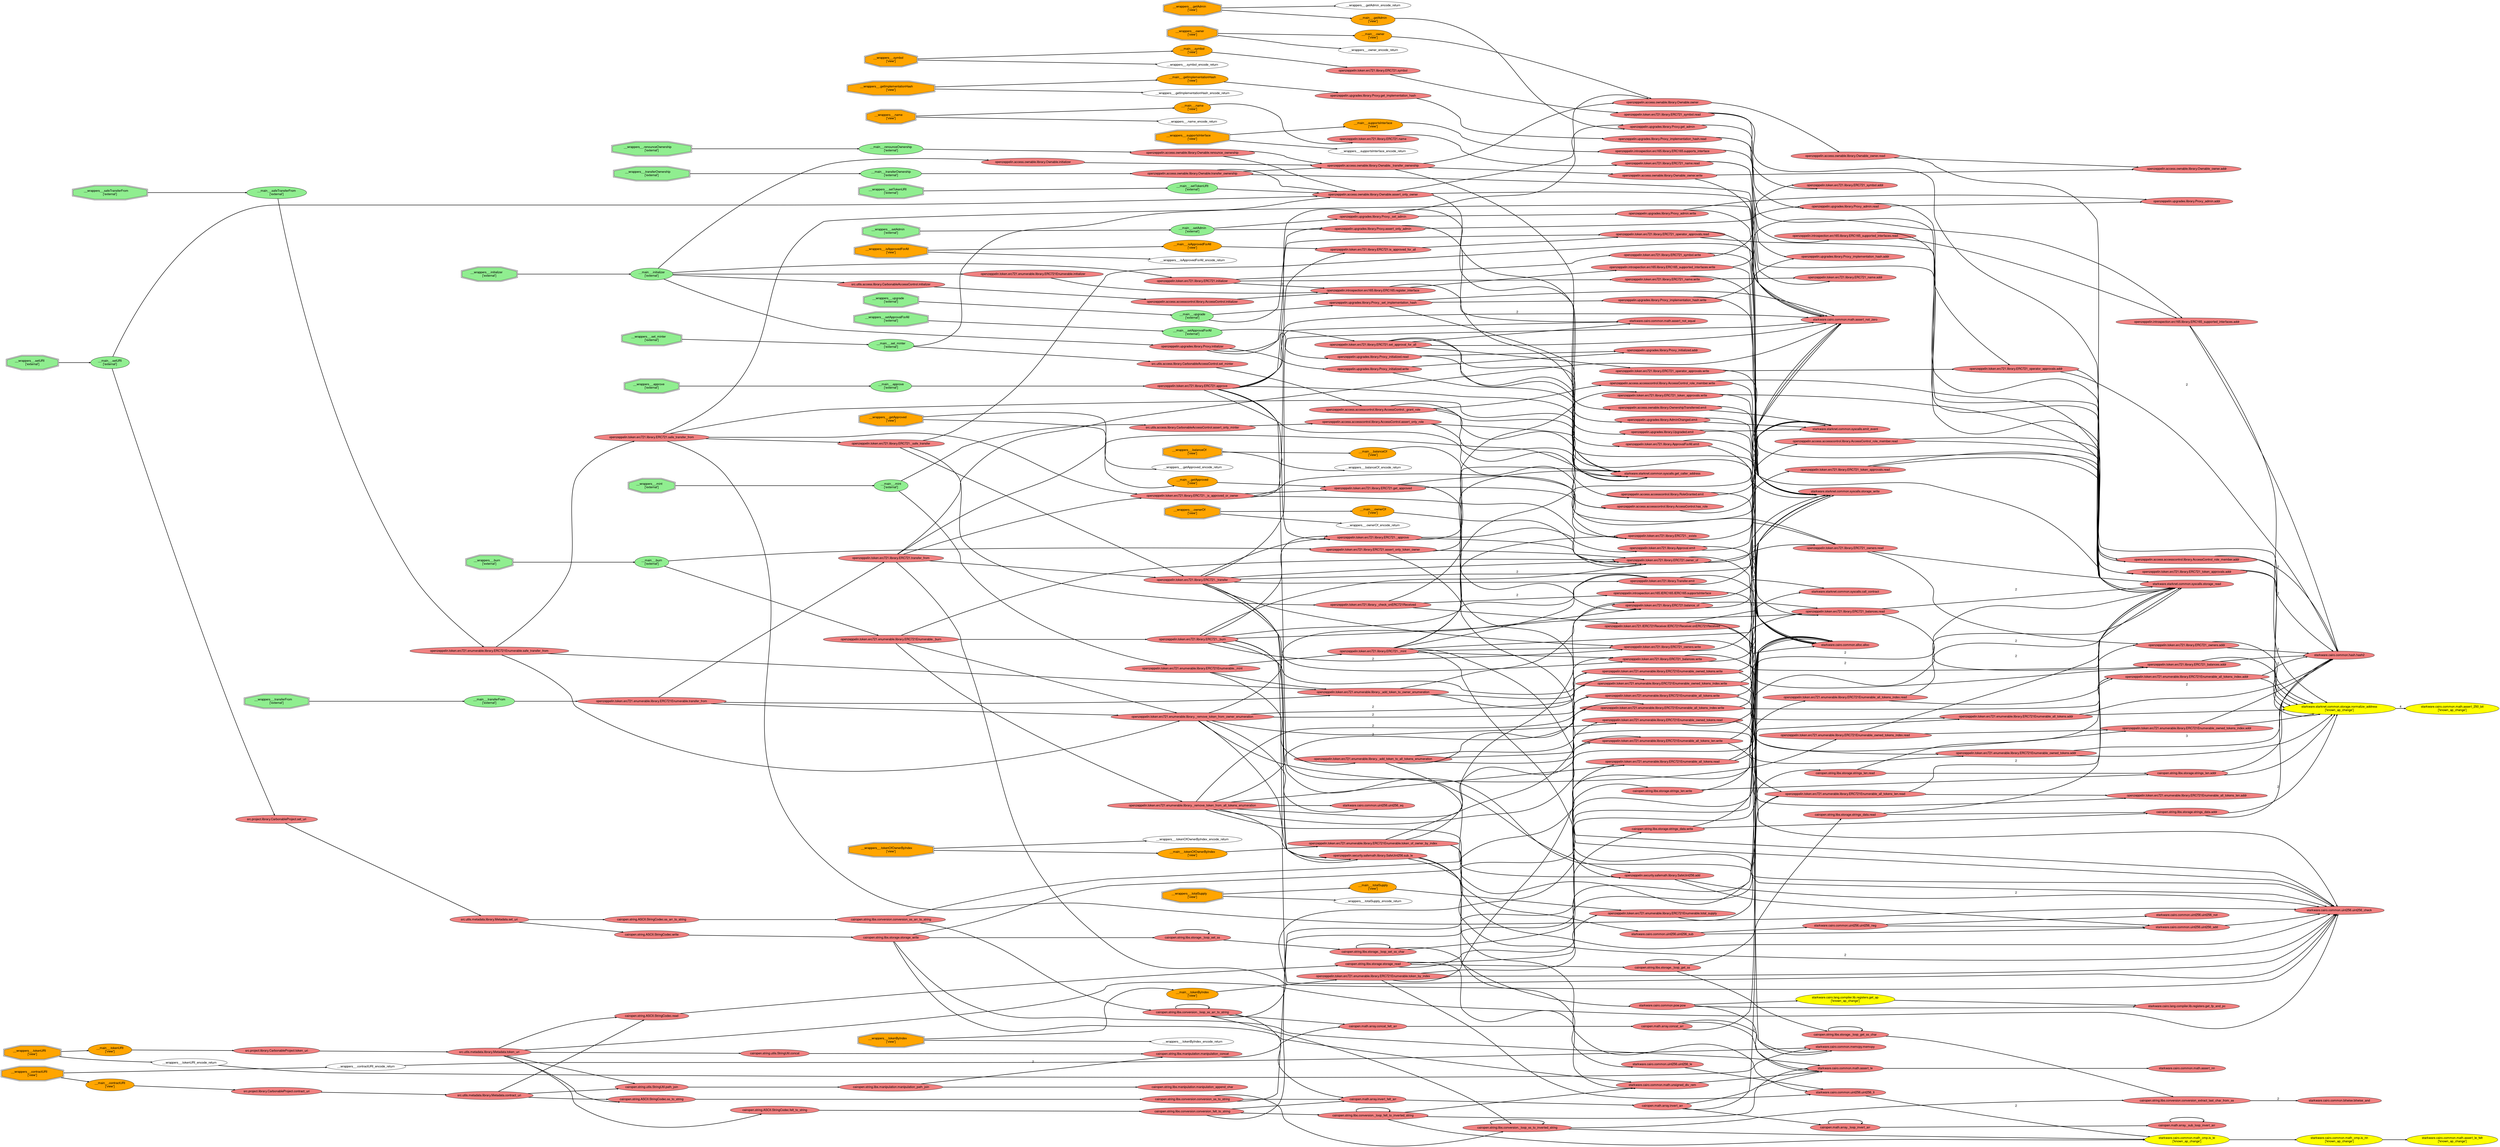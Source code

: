 // Call flow graph
digraph CarbonableProject {
	graph [fontname="Helvetica,Arial,sans-serif" fontsize=20 layout=dot newrank=true rankdir=LR]
	node [fontname="Helvetica,Arial,sans-serif" pencolor="#00000044" shape="rect, plaintext" style=filled]
	edge [arrowsize=0.5 fontname="Helvetica,Arial,sans-serif" labeldistance=3 labelfontcolor="#00000080" penwidth=2]
	0 [label="starkware.cairo.common.alloc.alloc" color="" fillcolor=lightcoral shape=oval style=filled]
	3 [label="starkware.cairo.common.hash.hash2" color="" fillcolor=lightcoral shape=oval style=filled]
	9 [label="starkware.cairo.common.memcpy.memcpy" color="" fillcolor=lightcoral shape=oval style=filled]
	24 [label="starkware.cairo.lang.compiler.lib.registers.get_fp_and_pc" color="" fillcolor=lightcoral shape=oval style=filled]
	25 [label="starkware.cairo.lang.compiler.lib.registers.get_ap\l['known_ap_change']" color="" fillcolor=yellow shape=oval style=filled]
	30 [label="starkware.cairo.common.math.assert_not_zero" color="" fillcolor=lightcoral shape=oval style=filled]
	35 [label="starkware.cairo.common.math.assert_not_equal" color="" fillcolor=lightcoral shape=oval style=filled]
	41 [label="starkware.cairo.common.math.assert_nn" color="" fillcolor=lightcoral shape=oval style=filled]
	45 [label="starkware.cairo.common.math.assert_le" color="" fillcolor=lightcoral shape=oval style=filled]
	50 [label="starkware.cairo.common.math.assert_250_bit\l['known_ap_change']" color="" fillcolor=yellow shape=oval style=filled]
	63 [label="starkware.cairo.common.math.assert_le_felt\l['known_ap_change']" color="" fillcolor=yellow shape=oval style=filled]
	108 [label="starkware.cairo.common.math.unsigned_div_rem" color="" fillcolor=lightcoral shape=oval style=filled]
	123 [label="starkware.starknet.common.storage.normalize_address\l['known_ap_change']" color="" fillcolor=yellow shape=oval style=filled]
	163 [label="starkware.starknet.common.syscalls.call_contract" color="" fillcolor=lightcoral shape=oval style=filled]
	175 [label="starkware.starknet.common.syscalls.get_caller_address" color="" fillcolor=lightcoral shape=oval style=filled]
	182 [label="starkware.starknet.common.syscalls.storage_read" color="" fillcolor=lightcoral shape=oval style=filled]
	190 [label="starkware.starknet.common.syscalls.storage_write" color="" fillcolor=lightcoral shape=oval style=filled]
	198 [label="starkware.starknet.common.syscalls.emit_event" color="" fillcolor=lightcoral shape=oval style=filled]
	208 [label="starkware.cairo.common.bitwise.bitwise_and" color="" fillcolor=lightcoral shape=oval style=filled]
	214 [label="starkware.cairo.common.math_cmp.is_nn\l['known_ap_change']" color="" fillcolor=yellow shape=oval style=filled]
	247 [label="starkware.cairo.common.math_cmp.is_le\l['known_ap_change']" color="" fillcolor=yellow shape=oval style=filled]
	252 [label="starkware.cairo.common.pow.pow" color="" fillcolor=lightcoral shape=oval style=filled]
	295 [label="starkware.cairo.common.uint256.uint256_check" color="" fillcolor=lightcoral shape=oval style=filled]
	300 [label="starkware.cairo.common.uint256.uint256_add" color="" fillcolor=lightcoral shape=oval style=filled]
	322 [label="starkware.cairo.common.uint256.uint256_lt" color="" fillcolor=lightcoral shape=oval style=filled]
	339 [label="starkware.cairo.common.uint256.uint256_le" color="" fillcolor=lightcoral shape=oval style=filled]
	351 [label="starkware.cairo.common.uint256.uint256_not" color="" fillcolor=lightcoral shape=oval style=filled]
	359 [label="starkware.cairo.common.uint256.uint256_neg" color="" fillcolor=lightcoral shape=oval style=filled]
	374 [label="starkware.cairo.common.uint256.uint256_sub" color="" fillcolor=lightcoral shape=oval style=filled]
	390 [label="starkware.cairo.common.uint256.uint256_eq" color="" fillcolor=lightcoral shape=oval style=filled]
	412 [label="openzeppelin.introspection.erc165.library.ERC165_supported_interfaces.addr" color="" fillcolor=lightcoral shape=oval style=filled]
	426 [label="openzeppelin.introspection.erc165.library.ERC165_supported_interfaces.read" color="" fillcolor=lightcoral shape=oval style=filled]
	440 [label="openzeppelin.introspection.erc165.library.ERC165_supported_interfaces.write" color="" fillcolor=lightcoral shape=oval style=filled]
	453 [label="openzeppelin.introspection.erc165.library.ERC165.supports_interface" color="" fillcolor=lightcoral shape=oval style=filled]
	470 [label="openzeppelin.introspection.erc165.library.ERC165.register_interface" color="" fillcolor=lightcoral shape=oval style=filled]
	484 [label="openzeppelin.access.accesscontrol.library.RoleGranted.emit" color="" fillcolor=lightcoral shape=oval style=filled]
	510 [label="openzeppelin.access.accesscontrol.library.AccessControl_role_member.addr" color="" fillcolor=lightcoral shape=oval style=filled]
	527 [label="openzeppelin.access.accesscontrol.library.AccessControl_role_member.read" color="" fillcolor=lightcoral shape=oval style=filled]
	542 [label="openzeppelin.access.accesscontrol.library.AccessControl_role_member.write" color="" fillcolor=lightcoral shape=oval style=filled]
	556 [label="openzeppelin.access.accesscontrol.library.AccessControl.initializer" color="" fillcolor=lightcoral shape=oval style=filled]
	564 [label="openzeppelin.access.accesscontrol.library.AccessControl.assert_only_role" color="" fillcolor=lightcoral shape=oval style=filled]
	582 [label="openzeppelin.access.accesscontrol.library.AccessControl.has_role" color="" fillcolor=lightcoral shape=oval style=filled]
	590 [label="openzeppelin.access.accesscontrol.library.AccessControl._grant_role" color="" fillcolor=lightcoral shape=oval style=filled]
	626 [label="openzeppelin.access.ownable.library.OwnershipTransferred.emit" color="" fillcolor=lightcoral shape=oval style=filled]
	651 [label="openzeppelin.access.ownable.library.Ownable_owner.addr" color="" fillcolor=lightcoral shape=oval style=filled]
	656 [label="openzeppelin.access.ownable.library.Ownable_owner.read" color="" fillcolor=lightcoral shape=oval style=filled]
	669 [label="openzeppelin.access.ownable.library.Ownable_owner.write" color="" fillcolor=lightcoral shape=oval style=filled]
	681 [label="openzeppelin.access.ownable.library.Ownable.initializer" color="" fillcolor=lightcoral shape=oval style=filled]
	688 [label="openzeppelin.access.ownable.library.Ownable.assert_only_owner" color="" fillcolor=lightcoral shape=oval style=filled]
	703 [label="openzeppelin.access.ownable.library.Ownable.owner" color="" fillcolor=lightcoral shape=oval style=filled]
	709 [label="openzeppelin.access.ownable.library.Ownable.transfer_ownership" color="" fillcolor=lightcoral shape=oval style=filled]
	721 [label="openzeppelin.access.ownable.library.Ownable.renounce_ownership" color="" fillcolor=lightcoral shape=oval style=filled]
	731 [label="openzeppelin.access.ownable.library.Ownable._transfer_ownership" color="" fillcolor=lightcoral shape=oval style=filled]
	752 [label="openzeppelin.introspection.erc165.IERC165.IERC165.supportsInterface" color="" fillcolor=lightcoral shape=oval style=filled]
	775 [label="openzeppelin.security.safemath.library.SafeUint256.add" color="" fillcolor=lightcoral shape=oval style=filled]
	796 [label="openzeppelin.security.safemath.library.SafeUint256.sub_le" color="" fillcolor=lightcoral shape=oval style=filled]
	823 [label="openzeppelin.token.erc721.IERC721Receiver.IERC721Receiver.onERC721Received" color="" fillcolor=lightcoral shape=oval style=filled]
	860 [label="openzeppelin.token.erc721.library.Transfer.emit" color="" fillcolor=lightcoral shape=oval style=filled]
	887 [label="openzeppelin.token.erc721.library.Approval.emit" color="" fillcolor=lightcoral shape=oval style=filled]
	914 [label="openzeppelin.token.erc721.library.ApprovalForAll.emit" color="" fillcolor=lightcoral shape=oval style=filled]
	940 [label="openzeppelin.token.erc721.library.ERC721_name.addr" color="" fillcolor=lightcoral shape=oval style=filled]
	945 [label="openzeppelin.token.erc721.library.ERC721_name.read" color="" fillcolor=lightcoral shape=oval style=filled]
	958 [label="openzeppelin.token.erc721.library.ERC721_name.write" color="" fillcolor=lightcoral shape=oval style=filled]
	970 [label="openzeppelin.token.erc721.library.ERC721_symbol.addr" color="" fillcolor=lightcoral shape=oval style=filled]
	975 [label="openzeppelin.token.erc721.library.ERC721_symbol.read" color="" fillcolor=lightcoral shape=oval style=filled]
	988 [label="openzeppelin.token.erc721.library.ERC721_symbol.write" color="" fillcolor=lightcoral shape=oval style=filled]
	1000 [label="openzeppelin.token.erc721.library.ERC721_owners.addr" color="" fillcolor=lightcoral shape=oval style=filled]
	1017 [label="openzeppelin.token.erc721.library.ERC721_owners.read" color="" fillcolor=lightcoral shape=oval style=filled]
	1032 [label="openzeppelin.token.erc721.library.ERC721_owners.write" color="" fillcolor=lightcoral shape=oval style=filled]
	1046 [label="openzeppelin.token.erc721.library.ERC721_balances.addr" color="" fillcolor=lightcoral shape=oval style=filled]
	1060 [label="openzeppelin.token.erc721.library.ERC721_balances.read" color="" fillcolor=lightcoral shape=oval style=filled]
	1080 [label="openzeppelin.token.erc721.library.ERC721_balances.write" color="" fillcolor=lightcoral shape=oval style=filled]
	1098 [label="openzeppelin.token.erc721.library.ERC721_token_approvals.addr" color="" fillcolor=lightcoral shape=oval style=filled]
	1115 [label="openzeppelin.token.erc721.library.ERC721_token_approvals.read" color="" fillcolor=lightcoral shape=oval style=filled]
	1130 [label="openzeppelin.token.erc721.library.ERC721_token_approvals.write" color="" fillcolor=lightcoral shape=oval style=filled]
	1144 [label="openzeppelin.token.erc721.library.ERC721_operator_approvals.addr" color="" fillcolor=lightcoral shape=oval style=filled]
	1161 [label="openzeppelin.token.erc721.library.ERC721_operator_approvals.read" color="" fillcolor=lightcoral shape=oval style=filled]
	1176 [label="openzeppelin.token.erc721.library.ERC721_operator_approvals.write" color="" fillcolor=lightcoral shape=oval style=filled]
	1190 [label="openzeppelin.token.erc721.library.ERC721.initializer" color="" fillcolor=lightcoral shape=oval style=filled]
	1208 [label="openzeppelin.token.erc721.library.ERC721.name" color="" fillcolor=lightcoral shape=oval style=filled]
	1214 [label="openzeppelin.token.erc721.library.ERC721.symbol" color="" fillcolor=lightcoral shape=oval style=filled]
	1220 [label="openzeppelin.token.erc721.library.ERC721.balance_of" color="" fillcolor=lightcoral shape=oval style=filled]
	1230 [label="openzeppelin.token.erc721.library.ERC721.owner_of" color="" fillcolor=lightcoral shape=oval style=filled]
	1249 [label="openzeppelin.token.erc721.library.ERC721.get_approved" color="" fillcolor=lightcoral shape=oval style=filled]
	1271 [label="openzeppelin.token.erc721.library.ERC721.is_approved_for_all" color="" fillcolor=lightcoral shape=oval style=filled]
	1279 [label="openzeppelin.token.erc721.library.ERC721.approve" color="" fillcolor=lightcoral shape=oval style=filled]
	1335 [label="openzeppelin.token.erc721.library.ERC721.set_approval_for_all" color="" fillcolor=lightcoral shape=oval style=filled]
	1370 [label="openzeppelin.token.erc721.library.ERC721.transfer_from" color="" fillcolor=lightcoral shape=oval style=filled]
	1405 [label="openzeppelin.token.erc721.library.ERC721.safe_transfer_from" color="" fillcolor=lightcoral shape=oval style=filled]
	1442 [label="openzeppelin.token.erc721.library.ERC721.assert_only_token_owner" color="" fillcolor=lightcoral shape=oval style=filled]
	1462 [label="openzeppelin.token.erc721.library.ERC721._is_approved_or_owner" color="" fillcolor=lightcoral shape=oval style=filled]
	1529 [label="openzeppelin.token.erc721.library.ERC721._exists" color="" fillcolor=lightcoral shape=oval style=filled]
	1550 [label="openzeppelin.token.erc721.library.ERC721._approve" color="" fillcolor=lightcoral shape=oval style=filled]
	1574 [label="openzeppelin.token.erc721.library.ERC721._transfer" color="" fillcolor=lightcoral shape=oval style=filled]
	1645 [label="openzeppelin.token.erc721.library.ERC721._safe_transfer" color="" fillcolor=lightcoral shape=oval style=filled]
	1668 [label="openzeppelin.token.erc721.library.ERC721._mint" color="" fillcolor=lightcoral shape=oval style=filled]
	1723 [label="openzeppelin.token.erc721.library.ERC721._burn" color="" fillcolor=lightcoral shape=oval style=filled]
	1782 [label="openzeppelin.token.erc721.library._check_onERC721Received" color="" fillcolor=lightcoral shape=oval style=filled]
	1827 [label="openzeppelin.token.erc721.enumerable.library.ERC721Enumerable_all_tokens_len.addr" color="" fillcolor=lightcoral shape=oval style=filled]
	1832 [label="openzeppelin.token.erc721.enumerable.library.ERC721Enumerable_all_tokens_len.read" color="" fillcolor=lightcoral shape=oval style=filled]
	1851 [label="openzeppelin.token.erc721.enumerable.library.ERC721Enumerable_all_tokens_len.write" color="" fillcolor=lightcoral shape=oval style=filled]
	1868 [label="openzeppelin.token.erc721.enumerable.library.ERC721Enumerable_all_tokens.addr" color="" fillcolor=lightcoral shape=oval style=filled]
	1885 [label="openzeppelin.token.erc721.enumerable.library.ERC721Enumerable_all_tokens.read" color="" fillcolor=lightcoral shape=oval style=filled]
	1906 [label="openzeppelin.token.erc721.enumerable.library.ERC721Enumerable_all_tokens.write" color="" fillcolor=lightcoral shape=oval style=filled]
	1925 [label="openzeppelin.token.erc721.enumerable.library.ERC721Enumerable_all_tokens_index.addr" color="" fillcolor=lightcoral shape=oval style=filled]
	1942 [label="openzeppelin.token.erc721.enumerable.library.ERC721Enumerable_all_tokens_index.read" color="" fillcolor=lightcoral shape=oval style=filled]
	1963 [label="openzeppelin.token.erc721.enumerable.library.ERC721Enumerable_all_tokens_index.write" color="" fillcolor=lightcoral shape=oval style=filled]
	1982 [label="openzeppelin.token.erc721.enumerable.library.ERC721Enumerable_owned_tokens.addr" color="" fillcolor=lightcoral shape=oval style=filled]
	2002 [label="openzeppelin.token.erc721.enumerable.library.ERC721Enumerable_owned_tokens.read" color="" fillcolor=lightcoral shape=oval style=filled]
	2024 [label="openzeppelin.token.erc721.enumerable.library.ERC721Enumerable_owned_tokens.write" color="" fillcolor=lightcoral shape=oval style=filled]
	2044 [label="openzeppelin.token.erc721.enumerable.library.ERC721Enumerable_owned_tokens_index.addr" color="" fillcolor=lightcoral shape=oval style=filled]
	2061 [label="openzeppelin.token.erc721.enumerable.library.ERC721Enumerable_owned_tokens_index.read" color="" fillcolor=lightcoral shape=oval style=filled]
	2082 [label="openzeppelin.token.erc721.enumerable.library.ERC721Enumerable_owned_tokens_index.write" color="" fillcolor=lightcoral shape=oval style=filled]
	2101 [label="openzeppelin.token.erc721.enumerable.library.ERC721Enumerable.initializer" color="" fillcolor=lightcoral shape=oval style=filled]
	2109 [label="openzeppelin.token.erc721.enumerable.library.ERC721Enumerable.total_supply" color="" fillcolor=lightcoral shape=oval style=filled]
	2115 [label="openzeppelin.token.erc721.enumerable.library.ERC721Enumerable.token_by_index" color="" fillcolor=lightcoral shape=oval style=filled]
	2144 [label="openzeppelin.token.erc721.enumerable.library.ERC721Enumerable.token_of_owner_by_index" color="" fillcolor=lightcoral shape=oval style=filled]
	2175 [label="openzeppelin.token.erc721.enumerable.library.ERC721Enumerable.transfer_from" color="" fillcolor=lightcoral shape=oval style=filled]
	2195 [label="openzeppelin.token.erc721.enumerable.library.ERC721Enumerable.safe_transfer_from" color="" fillcolor=lightcoral shape=oval style=filled]
	2217 [label="openzeppelin.token.erc721.enumerable.library.ERC721Enumerable._mint" color="" fillcolor=lightcoral shape=oval style=filled]
	2235 [label="openzeppelin.token.erc721.enumerable.library.ERC721Enumerable._burn" color="" fillcolor=lightcoral shape=oval style=filled]
	2259 [label="openzeppelin.token.erc721.enumerable.library._add_token_to_all_tokens_enumeration" color="" fillcolor=lightcoral shape=oval style=filled]
	2293 [label="openzeppelin.token.erc721.enumerable.library._remove_token_from_all_tokens_enumeration" color="" fillcolor=lightcoral shape=oval style=filled]
	2380 [label="openzeppelin.token.erc721.enumerable.library._add_token_to_owner_enumeration" color="" fillcolor=lightcoral shape=oval style=filled]
	2406 [label="openzeppelin.token.erc721.enumerable.library._remove_token_from_owner_enumeration" color="" fillcolor=lightcoral shape=oval style=filled]
	2496 [label="openzeppelin.upgrades.library.Upgraded.emit" color="" fillcolor=lightcoral shape=oval style=filled]
	2520 [label="openzeppelin.upgrades.library.AdminChanged.emit" color="" fillcolor=lightcoral shape=oval style=filled]
	2545 [label="openzeppelin.upgrades.library.Proxy_implementation_hash.addr" color="" fillcolor=lightcoral shape=oval style=filled]
	2550 [label="openzeppelin.upgrades.library.Proxy_implementation_hash.read" color="" fillcolor=lightcoral shape=oval style=filled]
	2563 [label="openzeppelin.upgrades.library.Proxy_implementation_hash.write" color="" fillcolor=lightcoral shape=oval style=filled]
	2575 [label="openzeppelin.upgrades.library.Proxy_admin.addr" color="" fillcolor=lightcoral shape=oval style=filled]
	2580 [label="openzeppelin.upgrades.library.Proxy_admin.read" color="" fillcolor=lightcoral shape=oval style=filled]
	2593 [label="openzeppelin.upgrades.library.Proxy_admin.write" color="" fillcolor=lightcoral shape=oval style=filled]
	2605 [label="openzeppelin.upgrades.library.Proxy_initialized.addr" color="" fillcolor=lightcoral shape=oval style=filled]
	2610 [label="openzeppelin.upgrades.library.Proxy_initialized.read" color="" fillcolor=lightcoral shape=oval style=filled]
	2623 [label="openzeppelin.upgrades.library.Proxy_initialized.write" color="" fillcolor=lightcoral shape=oval style=filled]
	2635 [label="openzeppelin.upgrades.library.Proxy.initializer" color="" fillcolor=lightcoral shape=oval style=filled]
	2653 [label="openzeppelin.upgrades.library.Proxy.assert_only_admin" color="" fillcolor=lightcoral shape=oval style=filled]
	2666 [label="openzeppelin.upgrades.library.Proxy.get_implementation_hash" color="" fillcolor=lightcoral shape=oval style=filled]
	2672 [label="openzeppelin.upgrades.library.Proxy.get_admin" color="" fillcolor=lightcoral shape=oval style=filled]
	2678 [label="openzeppelin.upgrades.library.Proxy._set_admin" color="" fillcolor=lightcoral shape=oval style=filled]
	2699 [label="openzeppelin.upgrades.library.Proxy._set_implementation_hash" color="" fillcolor=lightcoral shape=oval style=filled]
	2717 [label="cairopen.math.array.concat_arr" color="" fillcolor=lightcoral shape=oval style=filled]
	2744 [label="cairopen.math.array.concat_felt_arr" color="" fillcolor=lightcoral shape=oval style=filled]
	2754 [label="cairopen.math.array.invert_arr" color="" fillcolor=lightcoral shape=oval style=filled]
	2777 [label="cairopen.math.array.invert_felt_arr" color="" fillcolor=lightcoral shape=oval style=filled]
	2785 [label="cairopen.math.array._loop_invert_arr" color="" fillcolor=lightcoral shape=oval style=filled]
	2812 [label="cairopen.math.array._sub_loop_invert_arr" color="" fillcolor=lightcoral shape=oval style=filled]
	2851 [label="cairopen.string.libs.conversion.conversion_felt_to_string" color="" fillcolor=lightcoral shape=oval style=filled]
	2876 [label="cairopen.string.libs.conversion._loop_felt_to_inverted_string" color="" fillcolor=lightcoral shape=oval style=filled]
	2922 [label="cairopen.string.libs.conversion.conversion_ss_to_string" color="" fillcolor=lightcoral shape=oval style=filled]
	2953 [label="cairopen.string.libs.conversion._loop_ss_to_inverted_string" color="" fillcolor=lightcoral shape=oval style=filled]
	3001 [label="cairopen.string.libs.conversion.conversion_ss_arr_to_string" color="" fillcolor=lightcoral shape=oval style=filled]
	3017 [label="cairopen.string.libs.conversion._loop_ss_arr_to_string" color="" fillcolor=lightcoral shape=oval style=filled]
	3074 [label="cairopen.string.libs.conversion.conversion_extract_last_char_from_ss" color="" fillcolor=lightcoral shape=oval style=filled]
	3096 [label="cairopen.string.libs.storage.strings_data.addr" color="" fillcolor=lightcoral shape=oval style=filled]
	3113 [label="cairopen.string.libs.storage.strings_data.read" color="" fillcolor=lightcoral shape=oval style=filled]
	3128 [label="cairopen.string.libs.storage.strings_data.write" color="" fillcolor=lightcoral shape=oval style=filled]
	3142 [label="cairopen.string.libs.storage.strings_len.addr" color="" fillcolor=lightcoral shape=oval style=filled]
	3156 [label="cairopen.string.libs.storage.strings_len.read" color="" fillcolor=lightcoral shape=oval style=filled]
	3170 [label="cairopen.string.libs.storage.strings_len.write" color="" fillcolor=lightcoral shape=oval style=filled]
	3183 [label="cairopen.string.libs.storage.storage_read" color="" fillcolor=lightcoral shape=oval style=filled]
	3227 [label="cairopen.string.libs.storage._loop_get_ss" color="" fillcolor=lightcoral shape=oval style=filled]
	3258 [label="cairopen.string.libs.storage._loop_get_ss_char" color="" fillcolor=lightcoral shape=oval style=filled]
	3295 [label="cairopen.string.libs.storage.storage_write" color="" fillcolor=lightcoral shape=oval style=filled]
	3330 [label="cairopen.string.libs.storage._loop_set_ss" color="" fillcolor=lightcoral shape=oval style=filled]
	3355 [label="cairopen.string.libs.storage._loop_set_ss_char" color="" fillcolor=lightcoral shape=oval style=filled]
	3394 [label="cairopen.string.ASCII.StringCodec.read" color="" fillcolor=lightcoral shape=oval style=filled]
	3412 [label="cairopen.string.ASCII.StringCodec.write" color="" fillcolor=lightcoral shape=oval style=filled]
	3426 [label="cairopen.string.ASCII.StringCodec.felt_to_string" color="" fillcolor=lightcoral shape=oval style=filled]
	3436 [label="cairopen.string.ASCII.StringCodec.ss_to_string" color="" fillcolor=lightcoral shape=oval style=filled]
	3450 [label="cairopen.string.ASCII.StringCodec.ss_arr_to_string" color="" fillcolor=lightcoral shape=oval style=filled]
	3465 [label="cairopen.string.libs.manipulation.manipulation_concat" color="" fillcolor=lightcoral shape=oval style=filled]
	3473 [label="cairopen.string.libs.manipulation.manipulation_append_char" color="" fillcolor=lightcoral shape=oval style=filled]
	3480 [label="cairopen.string.libs.manipulation.manipulation_path_join" color="" fillcolor=lightcoral shape=oval style=filled]
	3508 [label="cairopen.string.utils.StringUtil.concat" color="" fillcolor=lightcoral shape=oval style=filled]
	3516 [label="cairopen.string.utils.StringUtil.path_join" color="" fillcolor=lightcoral shape=oval style=filled]
	3524 [label="src.utils.metadata.library.Metadata.token_uri" color="" fillcolor=lightcoral shape=oval style=filled]
	3578 [label="src.utils.metadata.library.Metadata.contract_uri" color="" fillcolor=lightcoral shape=oval style=filled]
	3613 [label="src.utils.metadata.library.Metadata.set_uri" color="" fillcolor=lightcoral shape=oval style=filled]
	3636 [label="src.project.library.CarbonableProject.token_uri" color="" fillcolor=lightcoral shape=oval style=filled]
	3645 [label="src.project.library.CarbonableProject.contract_uri" color="" fillcolor=lightcoral shape=oval style=filled]
	3652 [label="src.project.library.CarbonableProject.set_uri" color="" fillcolor=lightcoral shape=oval style=filled]
	3661 [label="src.utils.access.library.CarbonableAccessControl.initializer" color="" fillcolor=lightcoral shape=oval style=filled]
	3667 [label="src.utils.access.library.CarbonableAccessControl.assert_only_minter" color="" fillcolor=lightcoral shape=oval style=filled]
	3675 [label="src.utils.access.library.CarbonableAccessControl.set_minter" color="" fillcolor=lightcoral shape=oval style=filled]
	3684 [label="__main__.initializer\l['external']" color="" fillcolor=lightgreen shape=oval style=filled]
	3702 [label="__wrappers__.initializer\l['external']" color="" fillcolor=lightgreen shape=doubleoctagon style=filled]
	3724 [label="__main__.getImplementationHash\l['view']" color="" fillcolor=orange shape=oval style=filled]
	3730 [label="__wrappers__.getImplementationHash_encode_return" color="" fillcolor=white shape=oval style=solid]
	3739 [label="__wrappers__.getImplementationHash\l['view']" color="" fillcolor=orange shape=doubleoctagon style=filled]
	3755 [label="__main__.getAdmin\l['view']" color="" fillcolor=orange shape=oval style=filled]
	3761 [label="__wrappers__.getAdmin_encode_return" color="" fillcolor=white shape=oval style=solid]
	3770 [label="__wrappers__.getAdmin\l['view']" color="" fillcolor=orange shape=doubleoctagon style=filled]
	3786 [label="__main__.upgrade\l['external']" color="" fillcolor=lightgreen shape=oval style=filled]
	3795 [label="__wrappers__.upgrade\l['external']" color="" fillcolor=lightgreen shape=doubleoctagon style=filled]
	3814 [label="__main__.setAdmin\l['external']" color="" fillcolor=lightgreen shape=oval style=filled]
	3823 [label="__wrappers__.setAdmin\l['external']" color="" fillcolor=lightgreen shape=doubleoctagon style=filled]
	3842 [label="__main__.totalSupply\l['view']" color="" fillcolor=orange shape=oval style=filled]
	3853 [label="__wrappers__.totalSupply_encode_return" color="" fillcolor=white shape=oval style=solid]
	3863 [label="__wrappers__.totalSupply\l['view']" color="" fillcolor=orange shape=doubleoctagon style=filled]
	3879 [label="__main__.tokenByIndex\l['view']" color="" fillcolor=orange shape=oval style=filled]
	3892 [label="__wrappers__.tokenByIndex_encode_return" color="" fillcolor=white shape=oval style=solid]
	3902 [label="__wrappers__.tokenByIndex\l['view']" color="" fillcolor=orange shape=doubleoctagon style=filled]
	3922 [label="__main__.tokenOfOwnerByIndex\l['view']" color="" fillcolor=orange shape=oval style=filled]
	3936 [label="__wrappers__.tokenOfOwnerByIndex_encode_return" color="" fillcolor=white shape=oval style=solid]
	3946 [label="__wrappers__.tokenOfOwnerByIndex\l['view']" color="" fillcolor=orange shape=doubleoctagon style=filled]
	3967 [label="__main__.supportsInterface\l['view']" color="" fillcolor=orange shape=oval style=filled]
	3974 [label="__wrappers__.supportsInterface_encode_return" color="" fillcolor=white shape=oval style=solid]
	3983 [label="__wrappers__.supportsInterface\l['view']" color="" fillcolor=orange shape=doubleoctagon style=filled]
	4002 [label="__main__.name\l['view']" color="" fillcolor=orange shape=oval style=filled]
	4008 [label="__wrappers__.name_encode_return" color="" fillcolor=white shape=oval style=solid]
	4017 [label="__wrappers__.name\l['view']" color="" fillcolor=orange shape=doubleoctagon style=filled]
	4033 [label="__main__.symbol\l['view']" color="" fillcolor=orange shape=oval style=filled]
	4039 [label="__wrappers__.symbol_encode_return" color="" fillcolor=white shape=oval style=solid]
	4048 [label="__wrappers__.symbol\l['view']" color="" fillcolor=orange shape=doubleoctagon style=filled]
	4064 [label="__main__.balanceOf\l['view']" color="" fillcolor=orange shape=oval style=filled]
	4071 [label="__wrappers__.balanceOf_encode_return" color="" fillcolor=white shape=oval style=solid]
	4081 [label="__wrappers__.balanceOf\l['view']" color="" fillcolor=orange shape=doubleoctagon style=filled]
	4100 [label="__main__.ownerOf\l['view']" color="" fillcolor=orange shape=oval style=filled]
	4108 [label="__wrappers__.ownerOf_encode_return" color="" fillcolor=white shape=oval style=solid]
	4117 [label="__wrappers__.ownerOf\l['view']" color="" fillcolor=orange shape=doubleoctagon style=filled]
	4137 [label="__main__.getApproved\l['view']" color="" fillcolor=orange shape=oval style=filled]
	4145 [label="__wrappers__.getApproved_encode_return" color="" fillcolor=white shape=oval style=solid]
	4154 [label="__wrappers__.getApproved\l['view']" color="" fillcolor=orange shape=doubleoctagon style=filled]
	4174 [label="__main__.isApprovedForAll\l['view']" color="" fillcolor=orange shape=oval style=filled]
	4182 [label="__wrappers__.isApprovedForAll_encode_return" color="" fillcolor=white shape=oval style=solid]
	4191 [label="__wrappers__.isApprovedForAll\l['view']" color="" fillcolor=orange shape=doubleoctagon style=filled]
	4211 [label="__main__.tokenURI\l['view']" color="" fillcolor=orange shape=oval style=filled]
	4220 [label="__wrappers__.tokenURI_encode_return" color="" fillcolor=white shape=oval style=solid]
	4239 [label="__wrappers__.tokenURI\l['view']" color="" fillcolor=orange shape=doubleoctagon style=filled]
	4265 [label="__main__.contractURI\l['view']" color="" fillcolor=orange shape=oval style=filled]
	4272 [label="__wrappers__.contractURI_encode_return" color="" fillcolor=white shape=oval style=solid]
	4291 [label="__wrappers__.contractURI\l['view']" color="" fillcolor=orange shape=doubleoctagon style=filled]
	4313 [label="__main__.owner\l['view']" color="" fillcolor=orange shape=oval style=filled]
	4319 [label="__wrappers__.owner_encode_return" color="" fillcolor=white shape=oval style=solid]
	4328 [label="__wrappers__.owner\l['view']" color="" fillcolor=orange shape=doubleoctagon style=filled]
	4344 [label="__main__.set_minter\l['external']" color="" fillcolor=lightgreen shape=oval style=filled]
	4353 [label="__wrappers__.set_minter\l['external']" color="" fillcolor=lightgreen shape=doubleoctagon style=filled]
	4372 [label="__main__.approve\l['external']" color="" fillcolor=lightgreen shape=oval style=filled]
	4381 [label="__wrappers__.approve\l['external']" color="" fillcolor=lightgreen shape=doubleoctagon style=filled]
	4402 [label="__main__.setApprovalForAll\l['external']" color="" fillcolor=lightgreen shape=oval style=filled]
	4410 [label="__wrappers__.setApprovalForAll\l['external']" color="" fillcolor=lightgreen shape=doubleoctagon style=filled]
	4430 [label="__main__.transferFrom\l['external']" color="" fillcolor=lightgreen shape=oval style=filled]
	4440 [label="__wrappers__.transferFrom\l['external']" color="" fillcolor=lightgreen shape=doubleoctagon style=filled]
	4462 [label="__main__.safeTransferFrom\l['external']" color="" fillcolor=lightgreen shape=oval style=filled]
	4474 [label="__wrappers__.safeTransferFrom\l['external']" color="" fillcolor=lightgreen shape=doubleoctagon style=filled]
	4506 [label="__main__.mint\l['external']" color="" fillcolor=lightgreen shape=oval style=filled]
	4520 [label="__wrappers__.mint\l['external']" color="" fillcolor=lightgreen shape=doubleoctagon style=filled]
	4541 [label="__main__.burn\l['external']" color="" fillcolor=lightgreen shape=oval style=filled]
	4553 [label="__wrappers__.burn\l['external']" color="" fillcolor=lightgreen shape=doubleoctagon style=filled]
	4573 [label="__main__.setTokenURI\l['external']" color="" fillcolor=lightgreen shape=oval style=filled]
	4582 [label="__wrappers__.setTokenURI\l['external']" color="" fillcolor=lightgreen shape=doubleoctagon style=filled]
	4603 [label="__main__.setURI\l['external']" color="" fillcolor=lightgreen shape=oval style=filled]
	4617 [label="__wrappers__.setURI\l['external']" color="" fillcolor=lightgreen shape=doubleoctagon style=filled]
	4646 [label="__main__.transferOwnership\l['external']" color="" fillcolor=lightgreen shape=oval style=filled]
	4653 [label="__wrappers__.transferOwnership\l['external']" color="" fillcolor=lightgreen shape=doubleoctagon style=filled]
	4672 [label="__main__.renounceOwnership\l['external']" color="" fillcolor=lightgreen shape=oval style=filled]
	4678 [label="__wrappers__.renounceOwnership\l['external']" color="" fillcolor=lightgreen shape=doubleoctagon style=filled]
	25 -> 24
	45 -> 41
	108 -> 45
	123 -> 50 [label=4]
	214 -> 63
	247 -> 214
	252 -> 25
	252 -> 24
	252 -> 45
	300 -> 295
	322 -> 247 [label=2]
	339 -> 322
	359 -> 351
	359 -> 300
	374 -> 359
	374 -> 300
	412 -> 3
	412 -> 123
	426 -> 412
	426 -> 182
	440 -> 412
	440 -> 190
	453 -> 426
	470 -> 35
	470 -> 440
	484 -> 0 [label=2]
	484 -> 198
	510 -> 3 [label=2]
	510 -> 123
	527 -> 510
	527 -> 182
	542 -> 510
	542 -> 190
	556 -> 470
	564 -> 175
	564 -> 582
	582 -> 527
	590 -> 582
	590 -> 175
	590 -> 542
	590 -> 484
	626 -> 0 [label=2]
	626 -> 198
	656 -> 651
	656 -> 182
	669 -> 651
	669 -> 190
	681 -> 731
	688 -> 703
	688 -> 175
	688 -> 30
	703 -> 656
	709 -> 30
	709 -> 688
	709 -> 731
	721 -> 688
	721 -> 731
	731 -> 703
	731 -> 669
	731 -> 626
	752 -> 0
	752 -> 163
	775 -> 295 [label=2]
	775 -> 300
	796 -> 295 [label=2]
	796 -> 339
	796 -> 374
	823 -> 0
	823 -> 9
	823 -> 163
	860 -> 0 [label=2]
	860 -> 198
	887 -> 0 [label=2]
	887 -> 198
	914 -> 0 [label=2]
	914 -> 198
	945 -> 940
	945 -> 182
	958 -> 940
	958 -> 190
	975 -> 970
	975 -> 182
	988 -> 970
	988 -> 190
	1000 -> 3 [label=2]
	1000 -> 123
	1017 -> 1000
	1017 -> 182
	1032 -> 1000
	1032 -> 190
	1046 -> 3
	1046 -> 123
	1060 -> 1046
	1060 -> 182 [label=2]
	1080 -> 1046
	1080 -> 190 [label=2]
	1098 -> 3 [label=2]
	1098 -> 123
	1115 -> 1098
	1115 -> 182
	1130 -> 1098
	1130 -> 190
	1144 -> 3 [label=2]
	1144 -> 123
	1161 -> 1144
	1161 -> 182
	1176 -> 1144
	1176 -> 190
	1190 -> 958
	1190 -> 988
	1190 -> 470 [label=2]
	1208 -> 945
	1214 -> 975
	1220 -> 30
	1220 -> 1060
	1230 -> 295
	1230 -> 1017
	1230 -> 30
	1249 -> 295
	1249 -> 1529
	1249 -> 1115
	1271 -> 1161
	1279 -> 295
	1279 -> 175
	1279 -> 30 [label=2]
	1279 -> 1017
	1279 -> 35
	1279 -> 1550 [label=2]
	1279 -> 1161
	1335 -> 175
	1335 -> 30
	1335 -> 35
	1335 -> 1176
	1335 -> 914
	1370 -> 295
	1370 -> 175
	1370 -> 1462
	1370 -> 30
	1370 -> 1574
	1405 -> 295
	1405 -> 175
	1405 -> 1462
	1405 -> 30
	1405 -> 1645
	1442 -> 295
	1442 -> 175
	1442 -> 1230
	1462 -> 1529
	1462 -> 1230
	1462 -> 1249
	1462 -> 1271
	1529 -> 1017
	1550 -> 1130
	1550 -> 1230
	1550 -> 887
	1574 -> 1230
	1574 -> 30
	1574 -> 1550
	1574 -> 1060 [label=2]
	1574 -> 796
	1574 -> 1080 [label=2]
	1574 -> 775
	1574 -> 1032
	1574 -> 860
	1645 -> 1574
	1645 -> 1782
	1645 -> 30
	1668 -> 295
	1668 -> 30
	1668 -> 1529
	1668 -> 1060
	1668 -> 775
	1668 -> 1080
	1668 -> 1032
	1668 -> 860
	1723 -> 295
	1723 -> 1230
	1723 -> 1550
	1723 -> 1060
	1723 -> 796
	1723 -> 1080
	1723 -> 1032
	1723 -> 860
	1782 -> 175
	1782 -> 752 [label=2]
	1782 -> 823
	1832 -> 1827
	1832 -> 182 [label=2]
	1851 -> 1827
	1851 -> 190 [label=2]
	1868 -> 3 [label=2]
	1868 -> 123
	1885 -> 1868
	1885 -> 182 [label=2]
	1906 -> 1868
	1906 -> 190 [label=2]
	1925 -> 3 [label=2]
	1925 -> 123
	1942 -> 1925
	1942 -> 182 [label=2]
	1963 -> 1925
	1963 -> 190 [label=2]
	1982 -> 3 [label=3]
	1982 -> 123
	2002 -> 1982
	2002 -> 182 [label=2]
	2024 -> 1982
	2024 -> 190 [label=2]
	2044 -> 3 [label=2]
	2044 -> 123
	2061 -> 2044
	2061 -> 182 [label=2]
	2082 -> 2044
	2082 -> 190 [label=2]
	2101 -> 470
	2109 -> 1832
	2115 -> 295
	2115 -> 2109
	2115 -> 322
	2115 -> 1885
	2144 -> 295
	2144 -> 1220
	2144 -> 322
	2144 -> 2002
	2175 -> 2406
	2175 -> 2380
	2175 -> 1370
	2195 -> 2406
	2195 -> 2380
	2195 -> 1405
	2217 -> 2259
	2217 -> 2380
	2217 -> 1668
	2235 -> 1230
	2235 -> 2406
	2235 -> 2293
	2235 -> 1723
	2259 -> 1832
	2259 -> 1906
	2259 -> 1963
	2259 -> 775
	2259 -> 1851
	2293 -> 1832
	2293 -> 796
	2293 -> 1942
	2293 -> 1885
	2293 -> 1906 [label=2]
	2293 -> 1963 [label=2]
	2293 -> 1851
	2293 -> 390
	2380 -> 1220
	2380 -> 2024
	2380 -> 2082
	2406 -> 1220
	2406 -> 796
	2406 -> 2061
	2406 -> 390
	2406 -> 2082 [label=2]
	2406 -> 2024 [label=2]
	2406 -> 2002
	2496 -> 0 [label=2]
	2496 -> 198
	2520 -> 0 [label=2]
	2520 -> 198
	2550 -> 2545
	2550 -> 182
	2563 -> 2545
	2563 -> 190
	2580 -> 2575
	2580 -> 182
	2593 -> 2575
	2593 -> 190
	2610 -> 2605
	2610 -> 182
	2623 -> 2605
	2623 -> 190
	2635 -> 2610
	2635 -> 2623
	2635 -> 2678
	2653 -> 175
	2653 -> 2580
	2666 -> 2550
	2672 -> 2580
	2678 -> 2672
	2678 -> 2593
	2678 -> 2520
	2699 -> 30
	2699 -> 2563
	2699 -> 2496
	2717 -> 45
	2717 -> 0
	2717 -> 9 [label=2]
	2744 -> 2717
	2754 -> 45
	2754 -> 0
	2754 -> 2785
	2777 -> 2754
	2785 -> 2812
	2785 -> 2785
	2812 -> 2812
	2851 -> 0
	2851 -> 2876
	2851 -> 2777
	2876 -> 45
	2876 -> 108
	2876 -> 247
	2876 -> 2876
	2922 -> 0
	2922 -> 2953
	2922 -> 2777
	2953 -> 3074
	2953 -> 247
	2953 -> 2953
	3001 -> 0
	3001 -> 3017
	3017 -> 0
	3017 -> 2953
	3017 -> 2777
	3017 -> 2744
	3017 -> 3017
	3074 -> 208 [label=2]
	3096 -> 3 [label=2]
	3096 -> 123
	3113 -> 3096
	3113 -> 182
	3128 -> 3096
	3128 -> 190
	3142 -> 3
	3142 -> 123
	3156 -> 3142
	3156 -> 182
	3170 -> 3142
	3170 -> 190
	3183 -> 0
	3183 -> 3156
	3183 -> 108
	3183 -> 3227
	3227 -> 3113
	3227 -> 3258
	3227 -> 3227
	3258 -> 3074
	3258 -> 3258
	3295 -> 45
	3295 -> 3170
	3295 -> 108
	3295 -> 3330
	3330 -> 3355
	3330 -> 3330
	3355 -> 3128
	3355 -> 252
	3355 -> 3355
	3394 -> 3183
	3412 -> 3295
	3426 -> 2851
	3436 -> 2922
	3450 -> 3001
	3465 -> 2744
	3480 -> 3465 [label=2]
	3480 -> 3473
	3508 -> 3465
	3516 -> 3480
	3524 -> 295
	3524 -> 3394
	3524 -> 3426
	3524 -> 3436
	3524 -> 3508
	3524 -> 3516
	3578 -> 3394
	3578 -> 3436
	3578 -> 3516
	3613 -> 3450
	3613 -> 3412
	3636 -> 3524
	3645 -> 3578
	3652 -> 3613
	3661 -> 556
	3667 -> 564
	3675 -> 590
	3684 -> 1190
	3684 -> 2101
	3684 -> 681
	3684 -> 3661
	3684 -> 2635
	3702 -> 3684
	3724 -> 2666
	3739 -> 3724
	3739 -> 3730
	3755 -> 2672
	3770 -> 3755
	3770 -> 3761
	3786 -> 2653
	3786 -> 2699
	3795 -> 3786
	3814 -> 2653
	3814 -> 2678
	3823 -> 3814
	3842 -> 2109
	3863 -> 3842
	3863 -> 3853
	3879 -> 2115
	3902 -> 3879
	3902 -> 3892
	3922 -> 2144
	3946 -> 3922
	3946 -> 3936
	3967 -> 453
	3983 -> 3967
	3983 -> 3974
	4002 -> 1208
	4017 -> 4002
	4017 -> 4008
	4033 -> 1214
	4048 -> 4033
	4048 -> 4039
	4064 -> 1220
	4081 -> 4064
	4081 -> 4071
	4100 -> 1230
	4117 -> 4100
	4117 -> 4108
	4137 -> 1249
	4154 -> 4137
	4154 -> 4145
	4174 -> 1271
	4191 -> 4174
	4191 -> 4182
	4211 -> 3636
	4220 -> 9
	4239 -> 4211
	4239 -> 4220
	4265 -> 3645
	4272 -> 9
	4291 -> 4265
	4291 -> 4272
	4313 -> 703
	4328 -> 4313
	4328 -> 4319
	4344 -> 688
	4344 -> 3675
	4353 -> 4344
	4372 -> 1279
	4381 -> 4372
	4402 -> 1335
	4410 -> 4402
	4430 -> 2175
	4440 -> 4430
	4462 -> 2195
	4474 -> 4462
	4506 -> 3667
	4506 -> 2217
	4520 -> 4506
	4541 -> 1442
	4541 -> 2235
	4553 -> 4541
	4573 -> 688
	4582 -> 4573
	4603 -> 688
	4603 -> 3652
	4617 -> 4603
	4646 -> 709
	4653 -> 4646
	4672 -> 721
	4678 -> 4672
}
